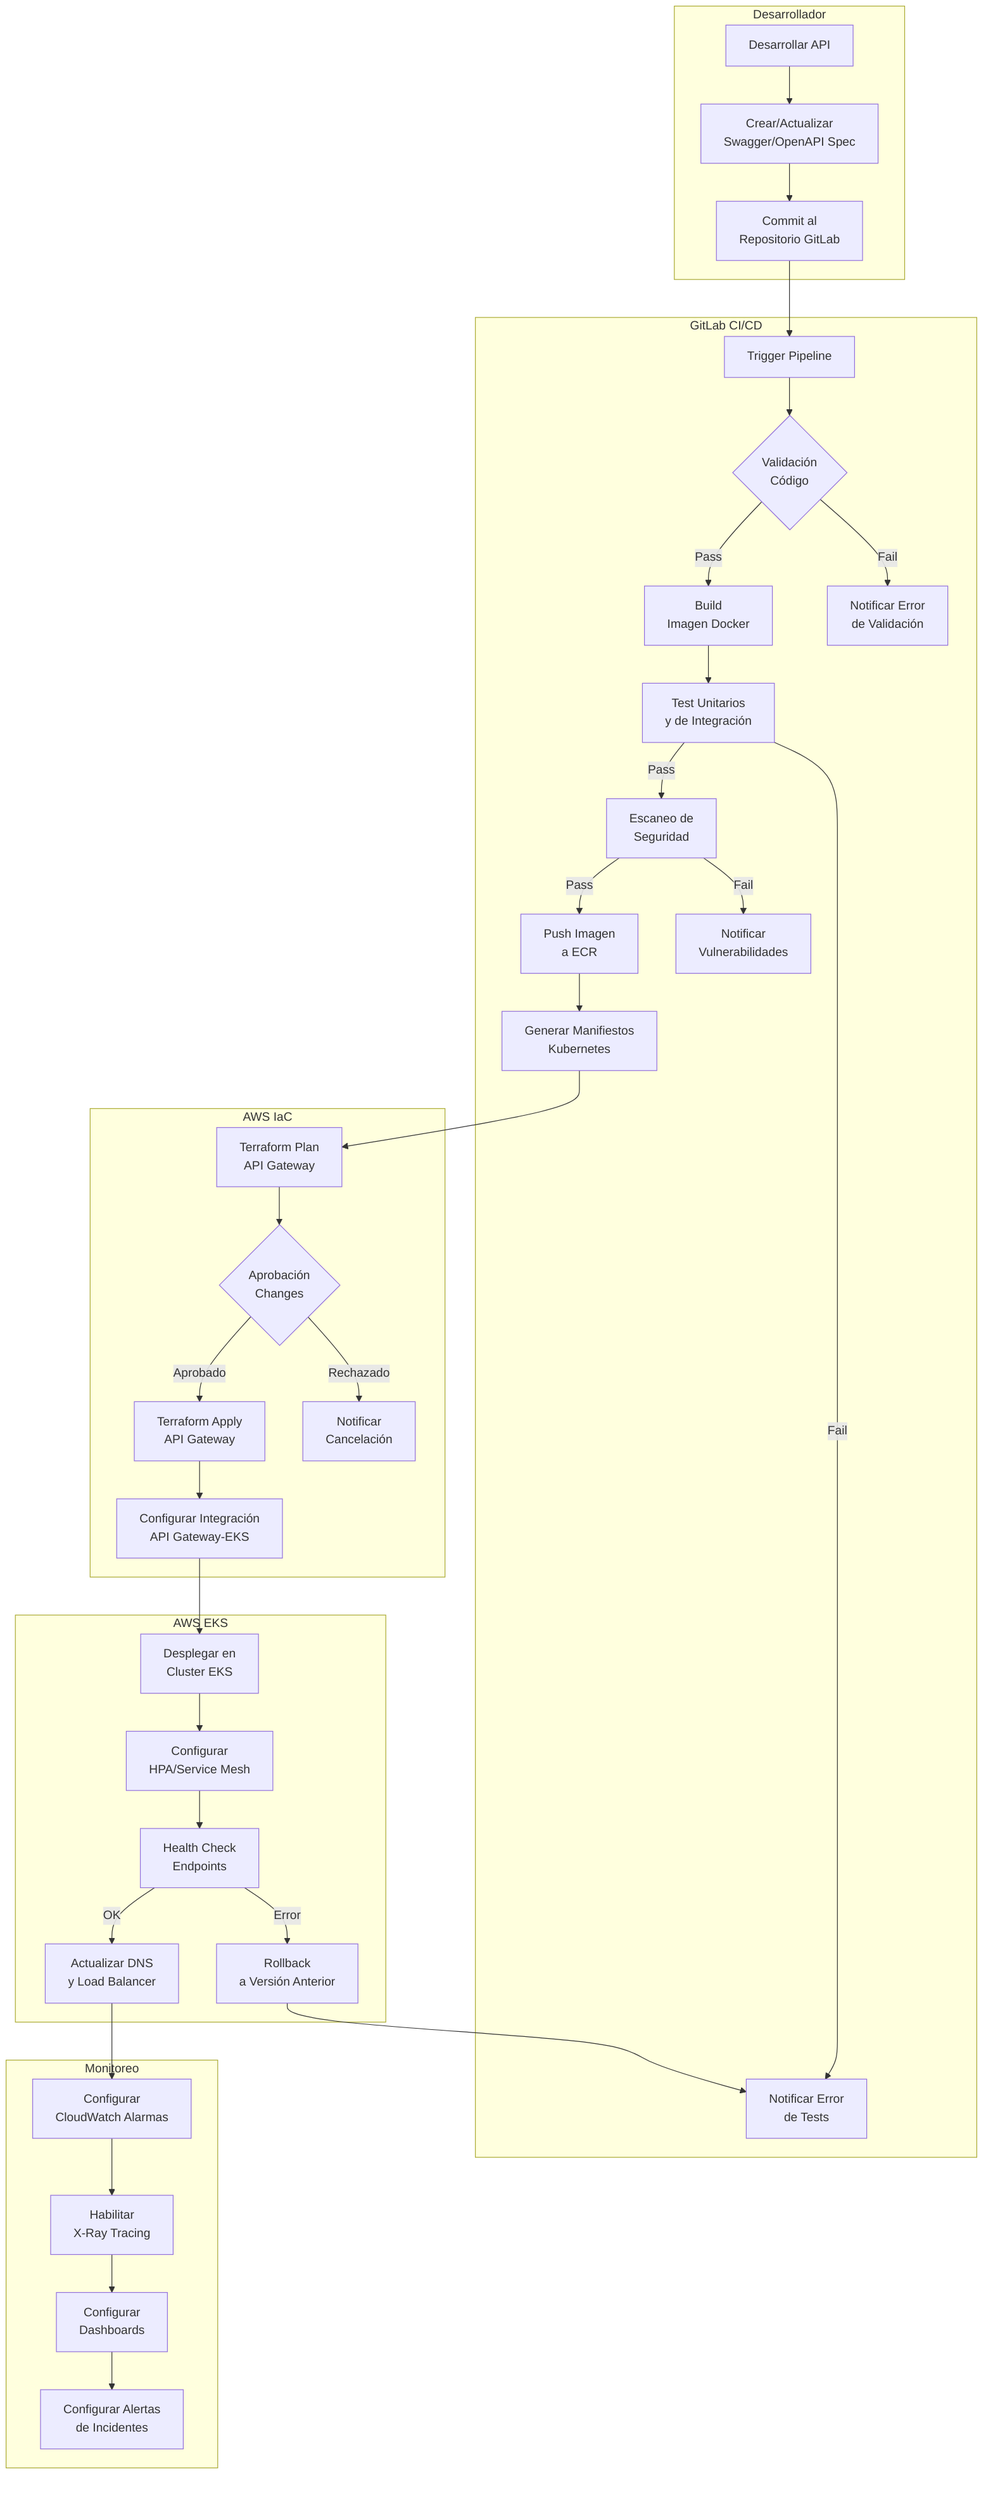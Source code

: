 flowchart TD
    subgraph Desarrollador
        A[Desarrollar API] --> B[Crear/Actualizar\nSwagger/OpenAPI Spec]
        B --> C[Commit al\nRepositorio GitLab]
    end
    
    subgraph GitLab CI/CD
        D[Trigger Pipeline] --> E{Validación\nCódigo}
        E -->|Pass| F[Build\nImagen Docker]
        E -->|Fail| G[Notificar Error\nde Validación]
        F --> H[Test Unitarios\ny de Integración]
        H -->|Pass| I[Escaneo de\nSeguridad]
        H -->|Fail| J[Notificar Error\nde Tests]
        I -->|Pass| K[Push Imagen\na ECR]
        I -->|Fail| L[Notificar\nVulnerabilidades]
        K --> M[Generar Manifiestos\nKubernetes]
    end
    
    subgraph AWS IaC
        N[Terraform Plan\nAPI Gateway] --> O{Aprobación\nChanges}
        O -->|Aprobado| P[Terraform Apply\nAPI Gateway]
        O -->|Rechazado| Q[Notificar\nCancelación]
        P --> R[Configurar Integración\nAPI Gateway-EKS]
    end
    
    subgraph AWS EKS
        S[Desplegar en\nCluster EKS] --> T[Configurar\nHPA/Service Mesh]
        T --> U[Health Check\nEndpoints]
        U -->|OK| V[Actualizar DNS\ny Load Balancer]
        U -->|Error| W[Rollback\na Versión Anterior]
    end
    
    subgraph Monitoreo
        X[Configurar\nCloudWatch Alarmas] --> Y[Habilitar\nX-Ray Tracing]
        Y --> Z[Configurar\nDashboards]
        Z --> AA[Configurar Alertas\nde Incidentes]
    end
    
    C --> D
    M --> N
    R --> S
    V --> X
    W --> J